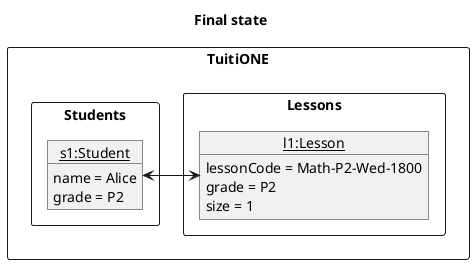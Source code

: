 @startuml

title Final state

package TuitiONE <<rectangle>> {
    package Lessons <<rectangle>> {
        object "<u>l1:Lesson" as Lesson{
        lessonCode = Math-P2-Wed-1800
        grade = P2
        size = 1
        }
    }
    package Students <<rectangle>> {
        object "<u>s1:Student" as Student {
        name = Alice
        grade = P2
        }
    }

    Lesson <-R-> Student

}

@end
